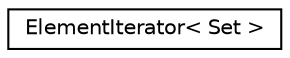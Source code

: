 digraph "Graphical Class Hierarchy"
{
 // LATEX_PDF_SIZE
  edge [fontname="Helvetica",fontsize="10",labelfontname="Helvetica",labelfontsize="10"];
  node [fontname="Helvetica",fontsize="10",shape=record];
  rankdir="LR";
  Node0 [label="ElementIterator\< Set \>",height=0.2,width=0.4,color="black", fillcolor="white", style="filled",URL="$classoperations__research_1_1_element_iterator.html",tooltip=" "];
}
